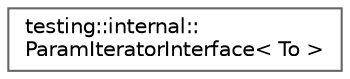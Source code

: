 digraph "Graphical Class Hierarchy"
{
 // LATEX_PDF_SIZE
  bgcolor="transparent";
  edge [fontname=Helvetica,fontsize=10,labelfontname=Helvetica,labelfontsize=10];
  node [fontname=Helvetica,fontsize=10,shape=box,height=0.2,width=0.4];
  rankdir="LR";
  Node0 [id="Node000000",label="testing::internal::\lParamIteratorInterface\< To \>",height=0.2,width=0.4,color="grey40", fillcolor="white", style="filled",URL="$classtesting_1_1internal_1_1ParamIteratorInterface.html",tooltip=" "];
}
